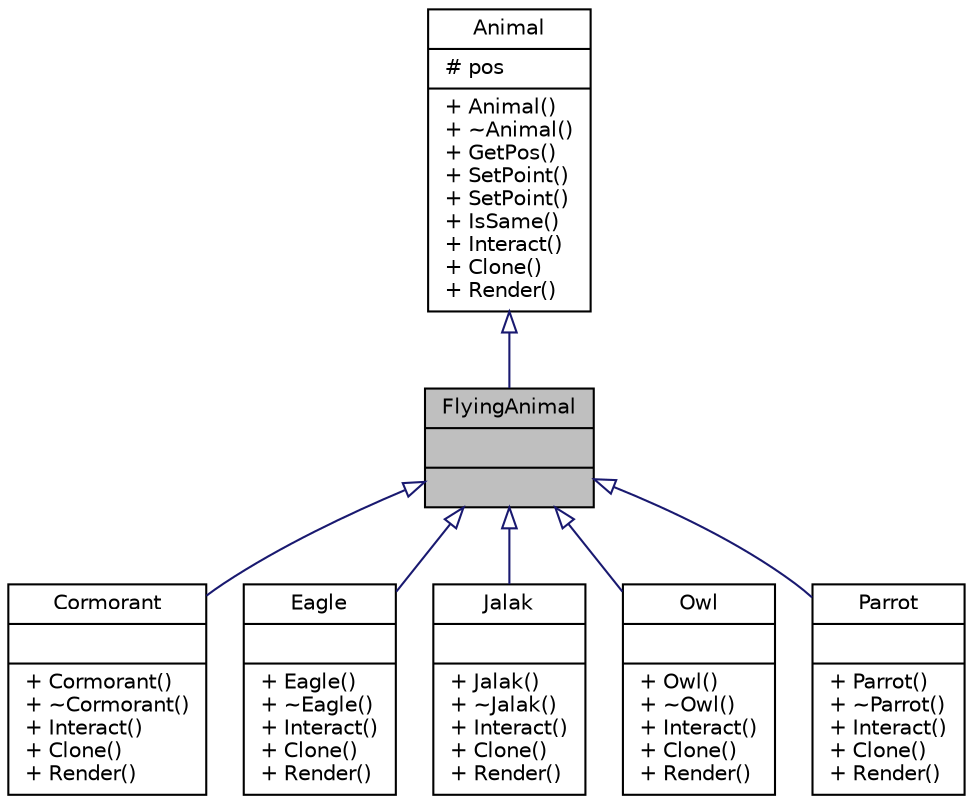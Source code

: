 digraph "FlyingAnimal"
{
  edge [fontname="Helvetica",fontsize="10",labelfontname="Helvetica",labelfontsize="10"];
  node [fontname="Helvetica",fontsize="10",shape=record];
  Node1 [label="{FlyingAnimal\n||}",height=0.2,width=0.4,color="black", fillcolor="grey75", style="filled", fontcolor="black"];
  Node2 -> Node1 [dir="back",color="midnightblue",fontsize="10",style="solid",arrowtail="onormal",fontname="Helvetica"];
  Node2 [label="{Animal\n|# pos\l|+ Animal()\l+ ~Animal()\l+ GetPos()\l+ SetPoint()\l+ SetPoint()\l+ IsSame()\l+ Interact()\l+ Clone()\l+ Render()\l}",height=0.2,width=0.4,color="black", fillcolor="white", style="filled",URL="$classAnimal.html"];
  Node1 -> Node3 [dir="back",color="midnightblue",fontsize="10",style="solid",arrowtail="onormal",fontname="Helvetica"];
  Node3 [label="{Cormorant\n||+ Cormorant()\l+ ~Cormorant()\l+ Interact()\l+ Clone()\l+ Render()\l}",height=0.2,width=0.4,color="black", fillcolor="white", style="filled",URL="$classCormorant.html"];
  Node1 -> Node4 [dir="back",color="midnightblue",fontsize="10",style="solid",arrowtail="onormal",fontname="Helvetica"];
  Node4 [label="{Eagle\n||+ Eagle()\l+ ~Eagle()\l+ Interact()\l+ Clone()\l+ Render()\l}",height=0.2,width=0.4,color="black", fillcolor="white", style="filled",URL="$classEagle.html"];
  Node1 -> Node5 [dir="back",color="midnightblue",fontsize="10",style="solid",arrowtail="onormal",fontname="Helvetica"];
  Node5 [label="{Jalak\n||+ Jalak()\l+ ~Jalak()\l+ Interact()\l+ Clone()\l+ Render()\l}",height=0.2,width=0.4,color="black", fillcolor="white", style="filled",URL="$classJalak.html"];
  Node1 -> Node6 [dir="back",color="midnightblue",fontsize="10",style="solid",arrowtail="onormal",fontname="Helvetica"];
  Node6 [label="{Owl\n||+ Owl()\l+ ~Owl()\l+ Interact()\l+ Clone()\l+ Render()\l}",height=0.2,width=0.4,color="black", fillcolor="white", style="filled",URL="$classOwl.html"];
  Node1 -> Node7 [dir="back",color="midnightblue",fontsize="10",style="solid",arrowtail="onormal",fontname="Helvetica"];
  Node7 [label="{Parrot\n||+ Parrot()\l+ ~Parrot()\l+ Interact()\l+ Clone()\l+ Render()\l}",height=0.2,width=0.4,color="black", fillcolor="white", style="filled",URL="$classParrot.html"];
}
